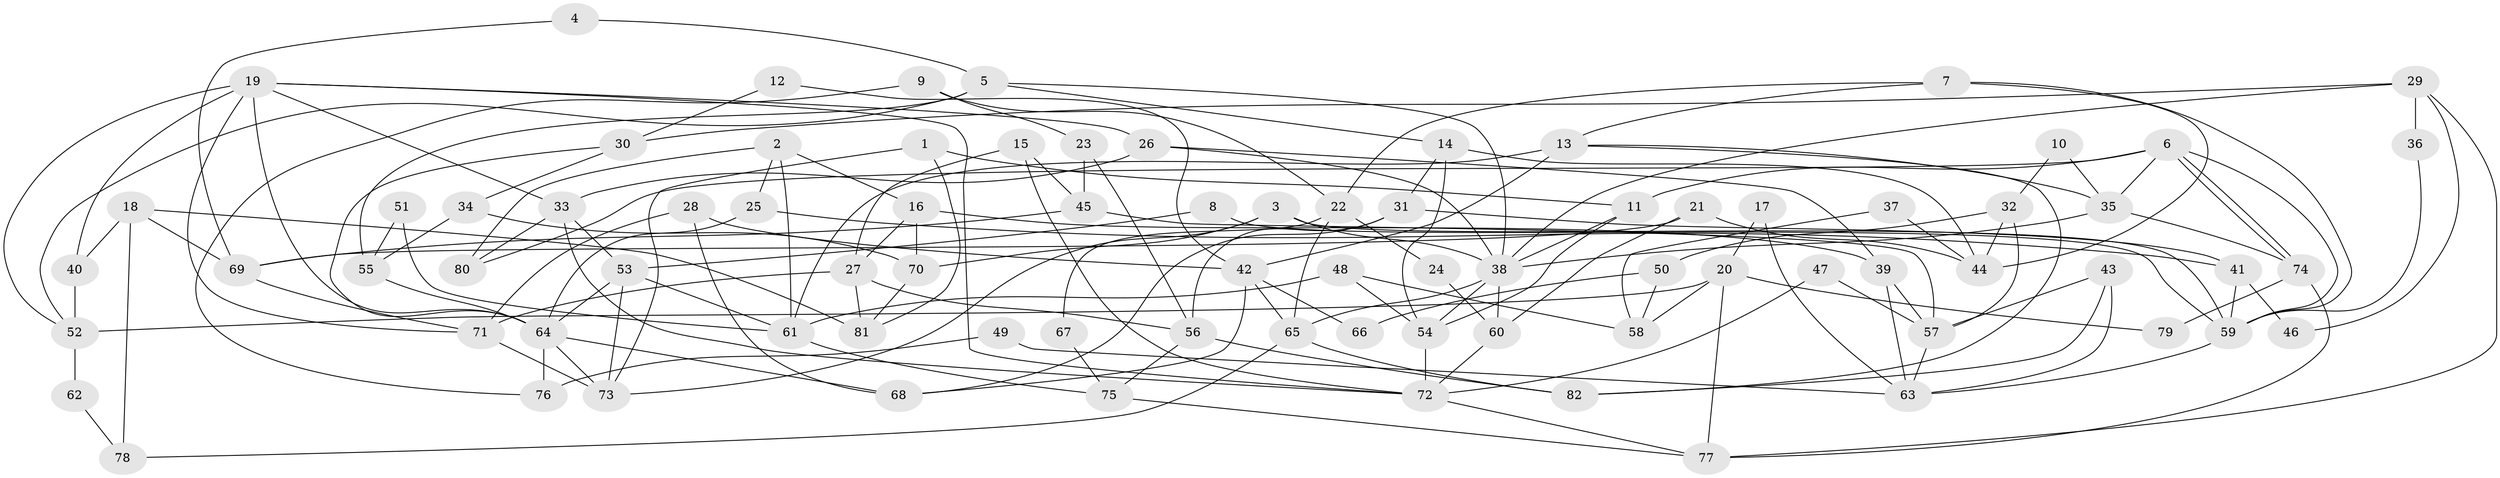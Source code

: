 // Generated by graph-tools (version 1.1) at 2025/36/03/09/25 02:36:23]
// undirected, 82 vertices, 164 edges
graph export_dot {
graph [start="1"]
  node [color=gray90,style=filled];
  1;
  2;
  3;
  4;
  5;
  6;
  7;
  8;
  9;
  10;
  11;
  12;
  13;
  14;
  15;
  16;
  17;
  18;
  19;
  20;
  21;
  22;
  23;
  24;
  25;
  26;
  27;
  28;
  29;
  30;
  31;
  32;
  33;
  34;
  35;
  36;
  37;
  38;
  39;
  40;
  41;
  42;
  43;
  44;
  45;
  46;
  47;
  48;
  49;
  50;
  51;
  52;
  53;
  54;
  55;
  56;
  57;
  58;
  59;
  60;
  61;
  62;
  63;
  64;
  65;
  66;
  67;
  68;
  69;
  70;
  71;
  72;
  73;
  74;
  75;
  76;
  77;
  78;
  79;
  80;
  81;
  82;
  1 -- 11;
  1 -- 73;
  1 -- 81;
  2 -- 80;
  2 -- 61;
  2 -- 16;
  2 -- 25;
  3 -- 38;
  3 -- 73;
  3 -- 59;
  3 -- 70;
  4 -- 5;
  4 -- 69;
  5 -- 38;
  5 -- 55;
  5 -- 14;
  5 -- 52;
  6 -- 74;
  6 -- 74;
  6 -- 59;
  6 -- 11;
  6 -- 35;
  6 -- 80;
  7 -- 59;
  7 -- 44;
  7 -- 13;
  7 -- 22;
  8 -- 53;
  8 -- 59;
  9 -- 22;
  9 -- 23;
  9 -- 76;
  10 -- 32;
  10 -- 35;
  11 -- 38;
  11 -- 54;
  12 -- 30;
  12 -- 42;
  13 -- 82;
  13 -- 35;
  13 -- 42;
  13 -- 61;
  14 -- 31;
  14 -- 44;
  14 -- 54;
  15 -- 27;
  15 -- 72;
  15 -- 45;
  16 -- 27;
  16 -- 39;
  16 -- 70;
  17 -- 63;
  17 -- 20;
  18 -- 81;
  18 -- 40;
  18 -- 69;
  18 -- 78;
  19 -- 72;
  19 -- 33;
  19 -- 26;
  19 -- 40;
  19 -- 52;
  19 -- 64;
  19 -- 71;
  20 -- 77;
  20 -- 52;
  20 -- 58;
  20 -- 79;
  21 -- 69;
  21 -- 60;
  21 -- 44;
  22 -- 65;
  22 -- 24;
  22 -- 67;
  23 -- 56;
  23 -- 45;
  24 -- 60;
  25 -- 64;
  25 -- 41;
  26 -- 38;
  26 -- 33;
  26 -- 39;
  27 -- 71;
  27 -- 81;
  27 -- 56;
  28 -- 42;
  28 -- 71;
  28 -- 68;
  29 -- 38;
  29 -- 77;
  29 -- 30;
  29 -- 36;
  29 -- 46;
  30 -- 64;
  30 -- 34;
  31 -- 68;
  31 -- 41;
  31 -- 56;
  32 -- 44;
  32 -- 57;
  32 -- 50;
  33 -- 53;
  33 -- 72;
  33 -- 80;
  34 -- 70;
  34 -- 55;
  35 -- 38;
  35 -- 74;
  36 -- 59;
  37 -- 58;
  37 -- 44;
  38 -- 54;
  38 -- 60;
  38 -- 65;
  39 -- 57;
  39 -- 63;
  40 -- 52;
  41 -- 59;
  41 -- 46;
  42 -- 68;
  42 -- 65;
  42 -- 66;
  43 -- 82;
  43 -- 57;
  43 -- 63;
  45 -- 57;
  45 -- 69;
  47 -- 72;
  47 -- 57;
  48 -- 61;
  48 -- 54;
  48 -- 58;
  49 -- 76;
  49 -- 63;
  50 -- 58;
  50 -- 66;
  51 -- 61;
  51 -- 55;
  52 -- 62;
  53 -- 61;
  53 -- 73;
  53 -- 64;
  54 -- 72;
  55 -- 64;
  56 -- 75;
  56 -- 82;
  57 -- 63;
  59 -- 63;
  60 -- 72;
  61 -- 75;
  62 -- 78;
  64 -- 68;
  64 -- 73;
  64 -- 76;
  65 -- 78;
  65 -- 82;
  67 -- 75;
  69 -- 71;
  70 -- 81;
  71 -- 73;
  72 -- 77;
  74 -- 77;
  74 -- 79;
  75 -- 77;
}
